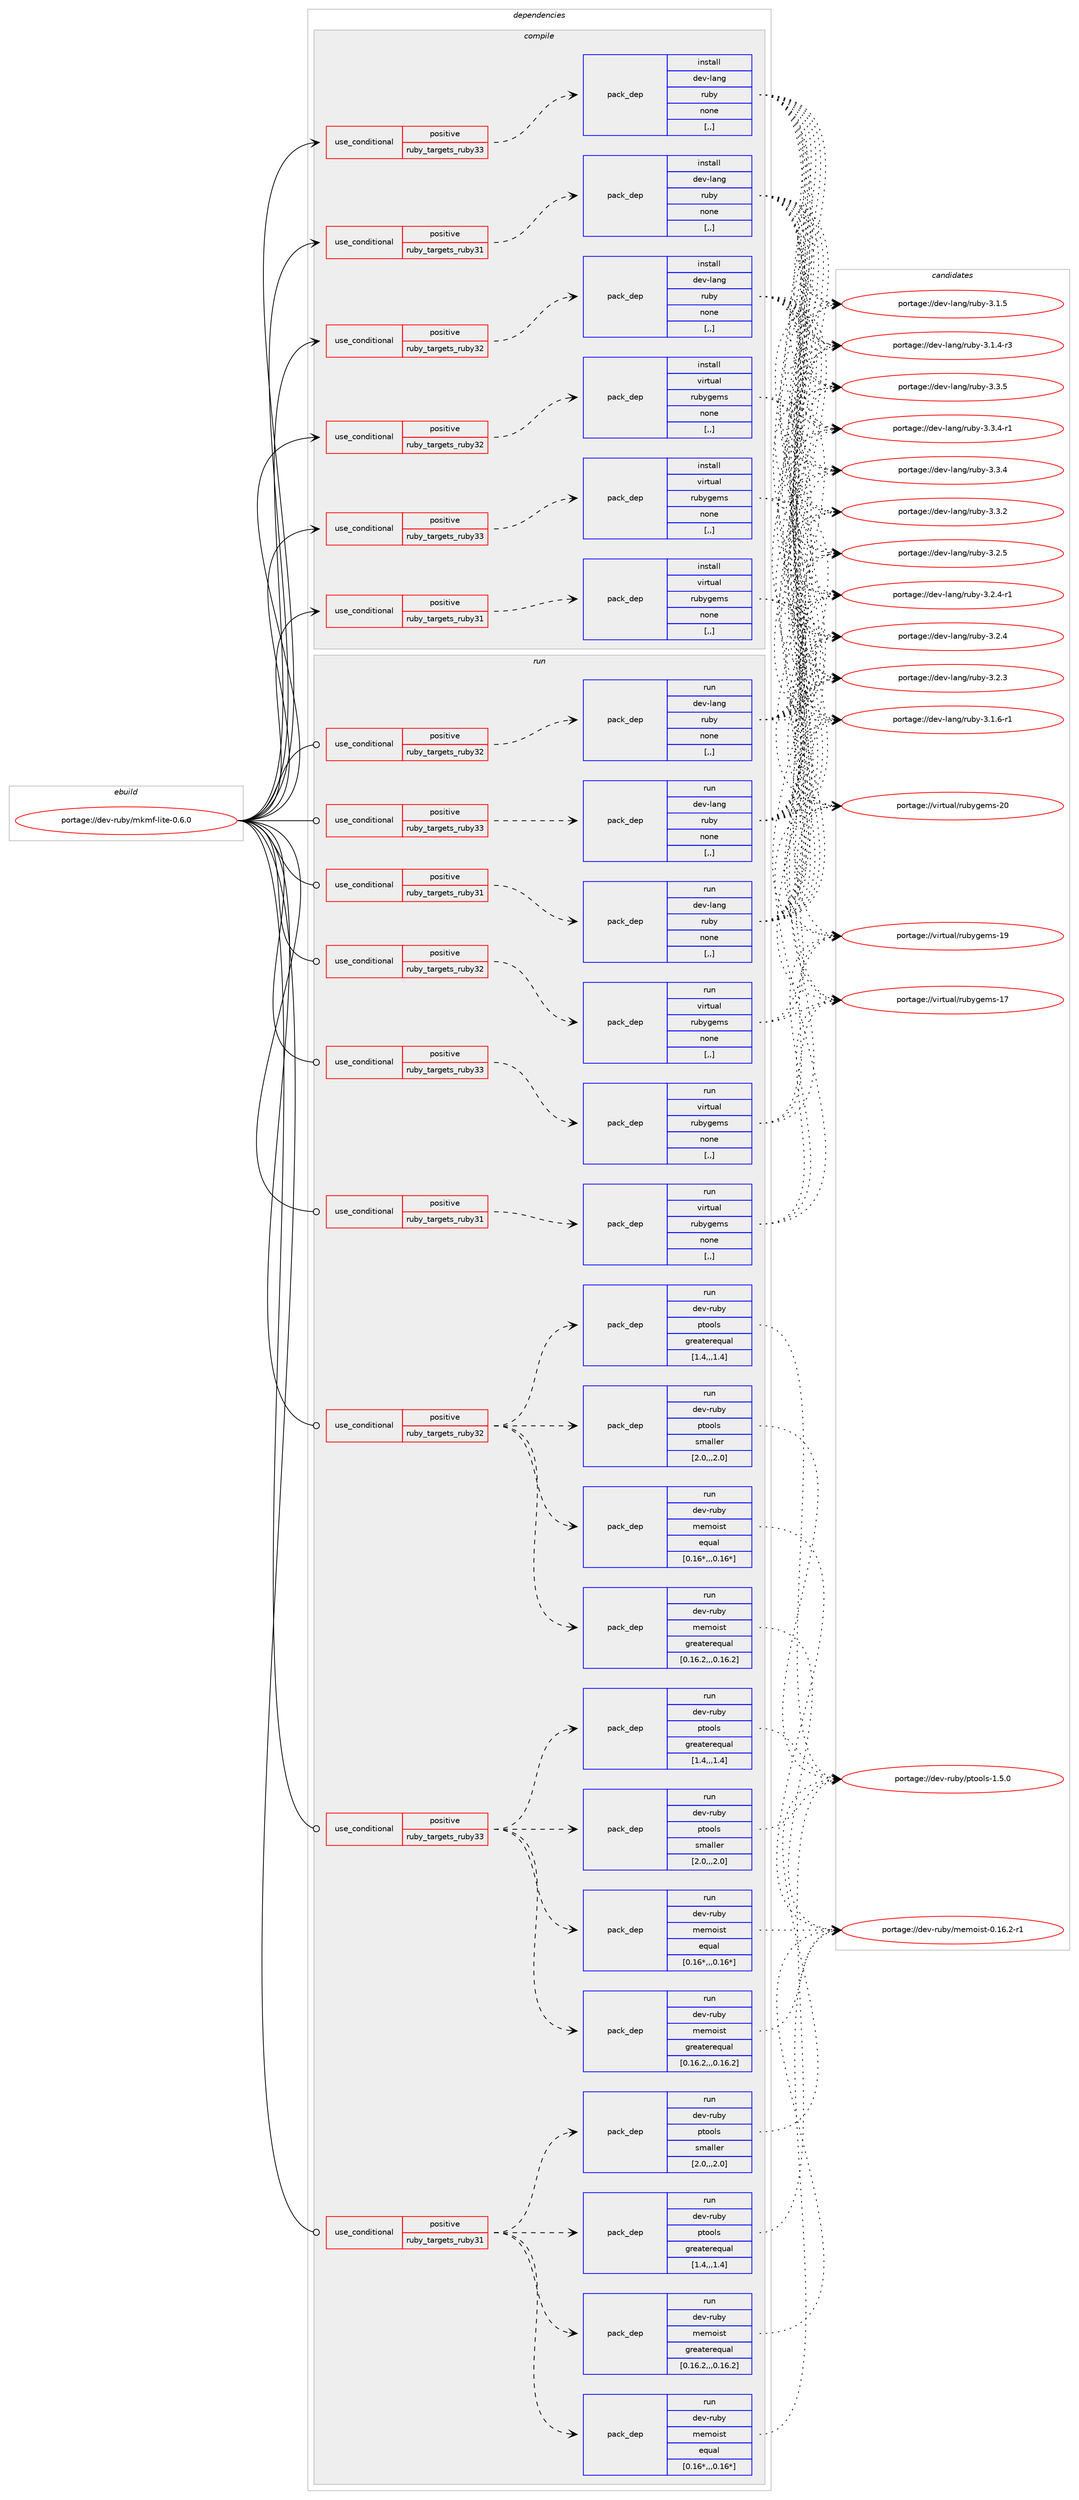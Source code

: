 digraph prolog {

# *************
# Graph options
# *************

newrank=true;
concentrate=true;
compound=true;
graph [rankdir=LR,fontname=Helvetica,fontsize=10,ranksep=1.5];#, ranksep=2.5, nodesep=0.2];
edge  [arrowhead=vee];
node  [fontname=Helvetica,fontsize=10];

# **********
# The ebuild
# **********

subgraph cluster_leftcol {
color=gray;
label=<<i>ebuild</i>>;
id [label="portage://dev-ruby/mkmf-lite-0.6.0", color=red, width=4, href="../dev-ruby/mkmf-lite-0.6.0.svg"];
}

# ****************
# The dependencies
# ****************

subgraph cluster_midcol {
color=gray;
label=<<i>dependencies</i>>;
subgraph cluster_compile {
fillcolor="#eeeeee";
style=filled;
label=<<i>compile</i>>;
subgraph cond182041 {
dependency686997 [label=<<TABLE BORDER="0" CELLBORDER="1" CELLSPACING="0" CELLPADDING="4"><TR><TD ROWSPAN="3" CELLPADDING="10">use_conditional</TD></TR><TR><TD>positive</TD></TR><TR><TD>ruby_targets_ruby31</TD></TR></TABLE>>, shape=none, color=red];
subgraph pack500024 {
dependency686998 [label=<<TABLE BORDER="0" CELLBORDER="1" CELLSPACING="0" CELLPADDING="4" WIDTH="220"><TR><TD ROWSPAN="6" CELLPADDING="30">pack_dep</TD></TR><TR><TD WIDTH="110">install</TD></TR><TR><TD>dev-lang</TD></TR><TR><TD>ruby</TD></TR><TR><TD>none</TD></TR><TR><TD>[,,]</TD></TR></TABLE>>, shape=none, color=blue];
}
dependency686997:e -> dependency686998:w [weight=20,style="dashed",arrowhead="vee"];
}
id:e -> dependency686997:w [weight=20,style="solid",arrowhead="vee"];
subgraph cond182042 {
dependency686999 [label=<<TABLE BORDER="0" CELLBORDER="1" CELLSPACING="0" CELLPADDING="4"><TR><TD ROWSPAN="3" CELLPADDING="10">use_conditional</TD></TR><TR><TD>positive</TD></TR><TR><TD>ruby_targets_ruby31</TD></TR></TABLE>>, shape=none, color=red];
subgraph pack500025 {
dependency687000 [label=<<TABLE BORDER="0" CELLBORDER="1" CELLSPACING="0" CELLPADDING="4" WIDTH="220"><TR><TD ROWSPAN="6" CELLPADDING="30">pack_dep</TD></TR><TR><TD WIDTH="110">install</TD></TR><TR><TD>virtual</TD></TR><TR><TD>rubygems</TD></TR><TR><TD>none</TD></TR><TR><TD>[,,]</TD></TR></TABLE>>, shape=none, color=blue];
}
dependency686999:e -> dependency687000:w [weight=20,style="dashed",arrowhead="vee"];
}
id:e -> dependency686999:w [weight=20,style="solid",arrowhead="vee"];
subgraph cond182043 {
dependency687001 [label=<<TABLE BORDER="0" CELLBORDER="1" CELLSPACING="0" CELLPADDING="4"><TR><TD ROWSPAN="3" CELLPADDING="10">use_conditional</TD></TR><TR><TD>positive</TD></TR><TR><TD>ruby_targets_ruby32</TD></TR></TABLE>>, shape=none, color=red];
subgraph pack500026 {
dependency687002 [label=<<TABLE BORDER="0" CELLBORDER="1" CELLSPACING="0" CELLPADDING="4" WIDTH="220"><TR><TD ROWSPAN="6" CELLPADDING="30">pack_dep</TD></TR><TR><TD WIDTH="110">install</TD></TR><TR><TD>dev-lang</TD></TR><TR><TD>ruby</TD></TR><TR><TD>none</TD></TR><TR><TD>[,,]</TD></TR></TABLE>>, shape=none, color=blue];
}
dependency687001:e -> dependency687002:w [weight=20,style="dashed",arrowhead="vee"];
}
id:e -> dependency687001:w [weight=20,style="solid",arrowhead="vee"];
subgraph cond182044 {
dependency687003 [label=<<TABLE BORDER="0" CELLBORDER="1" CELLSPACING="0" CELLPADDING="4"><TR><TD ROWSPAN="3" CELLPADDING="10">use_conditional</TD></TR><TR><TD>positive</TD></TR><TR><TD>ruby_targets_ruby32</TD></TR></TABLE>>, shape=none, color=red];
subgraph pack500027 {
dependency687004 [label=<<TABLE BORDER="0" CELLBORDER="1" CELLSPACING="0" CELLPADDING="4" WIDTH="220"><TR><TD ROWSPAN="6" CELLPADDING="30">pack_dep</TD></TR><TR><TD WIDTH="110">install</TD></TR><TR><TD>virtual</TD></TR><TR><TD>rubygems</TD></TR><TR><TD>none</TD></TR><TR><TD>[,,]</TD></TR></TABLE>>, shape=none, color=blue];
}
dependency687003:e -> dependency687004:w [weight=20,style="dashed",arrowhead="vee"];
}
id:e -> dependency687003:w [weight=20,style="solid",arrowhead="vee"];
subgraph cond182045 {
dependency687005 [label=<<TABLE BORDER="0" CELLBORDER="1" CELLSPACING="0" CELLPADDING="4"><TR><TD ROWSPAN="3" CELLPADDING="10">use_conditional</TD></TR><TR><TD>positive</TD></TR><TR><TD>ruby_targets_ruby33</TD></TR></TABLE>>, shape=none, color=red];
subgraph pack500028 {
dependency687006 [label=<<TABLE BORDER="0" CELLBORDER="1" CELLSPACING="0" CELLPADDING="4" WIDTH="220"><TR><TD ROWSPAN="6" CELLPADDING="30">pack_dep</TD></TR><TR><TD WIDTH="110">install</TD></TR><TR><TD>dev-lang</TD></TR><TR><TD>ruby</TD></TR><TR><TD>none</TD></TR><TR><TD>[,,]</TD></TR></TABLE>>, shape=none, color=blue];
}
dependency687005:e -> dependency687006:w [weight=20,style="dashed",arrowhead="vee"];
}
id:e -> dependency687005:w [weight=20,style="solid",arrowhead="vee"];
subgraph cond182046 {
dependency687007 [label=<<TABLE BORDER="0" CELLBORDER="1" CELLSPACING="0" CELLPADDING="4"><TR><TD ROWSPAN="3" CELLPADDING="10">use_conditional</TD></TR><TR><TD>positive</TD></TR><TR><TD>ruby_targets_ruby33</TD></TR></TABLE>>, shape=none, color=red];
subgraph pack500029 {
dependency687008 [label=<<TABLE BORDER="0" CELLBORDER="1" CELLSPACING="0" CELLPADDING="4" WIDTH="220"><TR><TD ROWSPAN="6" CELLPADDING="30">pack_dep</TD></TR><TR><TD WIDTH="110">install</TD></TR><TR><TD>virtual</TD></TR><TR><TD>rubygems</TD></TR><TR><TD>none</TD></TR><TR><TD>[,,]</TD></TR></TABLE>>, shape=none, color=blue];
}
dependency687007:e -> dependency687008:w [weight=20,style="dashed",arrowhead="vee"];
}
id:e -> dependency687007:w [weight=20,style="solid",arrowhead="vee"];
}
subgraph cluster_compileandrun {
fillcolor="#eeeeee";
style=filled;
label=<<i>compile and run</i>>;
}
subgraph cluster_run {
fillcolor="#eeeeee";
style=filled;
label=<<i>run</i>>;
subgraph cond182047 {
dependency687009 [label=<<TABLE BORDER="0" CELLBORDER="1" CELLSPACING="0" CELLPADDING="4"><TR><TD ROWSPAN="3" CELLPADDING="10">use_conditional</TD></TR><TR><TD>positive</TD></TR><TR><TD>ruby_targets_ruby31</TD></TR></TABLE>>, shape=none, color=red];
subgraph pack500030 {
dependency687010 [label=<<TABLE BORDER="0" CELLBORDER="1" CELLSPACING="0" CELLPADDING="4" WIDTH="220"><TR><TD ROWSPAN="6" CELLPADDING="30">pack_dep</TD></TR><TR><TD WIDTH="110">run</TD></TR><TR><TD>dev-lang</TD></TR><TR><TD>ruby</TD></TR><TR><TD>none</TD></TR><TR><TD>[,,]</TD></TR></TABLE>>, shape=none, color=blue];
}
dependency687009:e -> dependency687010:w [weight=20,style="dashed",arrowhead="vee"];
}
id:e -> dependency687009:w [weight=20,style="solid",arrowhead="odot"];
subgraph cond182048 {
dependency687011 [label=<<TABLE BORDER="0" CELLBORDER="1" CELLSPACING="0" CELLPADDING="4"><TR><TD ROWSPAN="3" CELLPADDING="10">use_conditional</TD></TR><TR><TD>positive</TD></TR><TR><TD>ruby_targets_ruby31</TD></TR></TABLE>>, shape=none, color=red];
subgraph pack500031 {
dependency687012 [label=<<TABLE BORDER="0" CELLBORDER="1" CELLSPACING="0" CELLPADDING="4" WIDTH="220"><TR><TD ROWSPAN="6" CELLPADDING="30">pack_dep</TD></TR><TR><TD WIDTH="110">run</TD></TR><TR><TD>dev-ruby</TD></TR><TR><TD>memoist</TD></TR><TR><TD>equal</TD></TR><TR><TD>[0.16*,,,0.16*]</TD></TR></TABLE>>, shape=none, color=blue];
}
dependency687011:e -> dependency687012:w [weight=20,style="dashed",arrowhead="vee"];
subgraph pack500032 {
dependency687013 [label=<<TABLE BORDER="0" CELLBORDER="1" CELLSPACING="0" CELLPADDING="4" WIDTH="220"><TR><TD ROWSPAN="6" CELLPADDING="30">pack_dep</TD></TR><TR><TD WIDTH="110">run</TD></TR><TR><TD>dev-ruby</TD></TR><TR><TD>memoist</TD></TR><TR><TD>greaterequal</TD></TR><TR><TD>[0.16.2,,,0.16.2]</TD></TR></TABLE>>, shape=none, color=blue];
}
dependency687011:e -> dependency687013:w [weight=20,style="dashed",arrowhead="vee"];
subgraph pack500033 {
dependency687014 [label=<<TABLE BORDER="0" CELLBORDER="1" CELLSPACING="0" CELLPADDING="4" WIDTH="220"><TR><TD ROWSPAN="6" CELLPADDING="30">pack_dep</TD></TR><TR><TD WIDTH="110">run</TD></TR><TR><TD>dev-ruby</TD></TR><TR><TD>ptools</TD></TR><TR><TD>greaterequal</TD></TR><TR><TD>[1.4,,,1.4]</TD></TR></TABLE>>, shape=none, color=blue];
}
dependency687011:e -> dependency687014:w [weight=20,style="dashed",arrowhead="vee"];
subgraph pack500034 {
dependency687015 [label=<<TABLE BORDER="0" CELLBORDER="1" CELLSPACING="0" CELLPADDING="4" WIDTH="220"><TR><TD ROWSPAN="6" CELLPADDING="30">pack_dep</TD></TR><TR><TD WIDTH="110">run</TD></TR><TR><TD>dev-ruby</TD></TR><TR><TD>ptools</TD></TR><TR><TD>smaller</TD></TR><TR><TD>[2.0,,,2.0]</TD></TR></TABLE>>, shape=none, color=blue];
}
dependency687011:e -> dependency687015:w [weight=20,style="dashed",arrowhead="vee"];
}
id:e -> dependency687011:w [weight=20,style="solid",arrowhead="odot"];
subgraph cond182049 {
dependency687016 [label=<<TABLE BORDER="0" CELLBORDER="1" CELLSPACING="0" CELLPADDING="4"><TR><TD ROWSPAN="3" CELLPADDING="10">use_conditional</TD></TR><TR><TD>positive</TD></TR><TR><TD>ruby_targets_ruby31</TD></TR></TABLE>>, shape=none, color=red];
subgraph pack500035 {
dependency687017 [label=<<TABLE BORDER="0" CELLBORDER="1" CELLSPACING="0" CELLPADDING="4" WIDTH="220"><TR><TD ROWSPAN="6" CELLPADDING="30">pack_dep</TD></TR><TR><TD WIDTH="110">run</TD></TR><TR><TD>virtual</TD></TR><TR><TD>rubygems</TD></TR><TR><TD>none</TD></TR><TR><TD>[,,]</TD></TR></TABLE>>, shape=none, color=blue];
}
dependency687016:e -> dependency687017:w [weight=20,style="dashed",arrowhead="vee"];
}
id:e -> dependency687016:w [weight=20,style="solid",arrowhead="odot"];
subgraph cond182050 {
dependency687018 [label=<<TABLE BORDER="0" CELLBORDER="1" CELLSPACING="0" CELLPADDING="4"><TR><TD ROWSPAN="3" CELLPADDING="10">use_conditional</TD></TR><TR><TD>positive</TD></TR><TR><TD>ruby_targets_ruby32</TD></TR></TABLE>>, shape=none, color=red];
subgraph pack500036 {
dependency687019 [label=<<TABLE BORDER="0" CELLBORDER="1" CELLSPACING="0" CELLPADDING="4" WIDTH="220"><TR><TD ROWSPAN="6" CELLPADDING="30">pack_dep</TD></TR><TR><TD WIDTH="110">run</TD></TR><TR><TD>dev-lang</TD></TR><TR><TD>ruby</TD></TR><TR><TD>none</TD></TR><TR><TD>[,,]</TD></TR></TABLE>>, shape=none, color=blue];
}
dependency687018:e -> dependency687019:w [weight=20,style="dashed",arrowhead="vee"];
}
id:e -> dependency687018:w [weight=20,style="solid",arrowhead="odot"];
subgraph cond182051 {
dependency687020 [label=<<TABLE BORDER="0" CELLBORDER="1" CELLSPACING="0" CELLPADDING="4"><TR><TD ROWSPAN="3" CELLPADDING="10">use_conditional</TD></TR><TR><TD>positive</TD></TR><TR><TD>ruby_targets_ruby32</TD></TR></TABLE>>, shape=none, color=red];
subgraph pack500037 {
dependency687021 [label=<<TABLE BORDER="0" CELLBORDER="1" CELLSPACING="0" CELLPADDING="4" WIDTH="220"><TR><TD ROWSPAN="6" CELLPADDING="30">pack_dep</TD></TR><TR><TD WIDTH="110">run</TD></TR><TR><TD>dev-ruby</TD></TR><TR><TD>memoist</TD></TR><TR><TD>equal</TD></TR><TR><TD>[0.16*,,,0.16*]</TD></TR></TABLE>>, shape=none, color=blue];
}
dependency687020:e -> dependency687021:w [weight=20,style="dashed",arrowhead="vee"];
subgraph pack500038 {
dependency687022 [label=<<TABLE BORDER="0" CELLBORDER="1" CELLSPACING="0" CELLPADDING="4" WIDTH="220"><TR><TD ROWSPAN="6" CELLPADDING="30">pack_dep</TD></TR><TR><TD WIDTH="110">run</TD></TR><TR><TD>dev-ruby</TD></TR><TR><TD>memoist</TD></TR><TR><TD>greaterequal</TD></TR><TR><TD>[0.16.2,,,0.16.2]</TD></TR></TABLE>>, shape=none, color=blue];
}
dependency687020:e -> dependency687022:w [weight=20,style="dashed",arrowhead="vee"];
subgraph pack500039 {
dependency687023 [label=<<TABLE BORDER="0" CELLBORDER="1" CELLSPACING="0" CELLPADDING="4" WIDTH="220"><TR><TD ROWSPAN="6" CELLPADDING="30">pack_dep</TD></TR><TR><TD WIDTH="110">run</TD></TR><TR><TD>dev-ruby</TD></TR><TR><TD>ptools</TD></TR><TR><TD>greaterequal</TD></TR><TR><TD>[1.4,,,1.4]</TD></TR></TABLE>>, shape=none, color=blue];
}
dependency687020:e -> dependency687023:w [weight=20,style="dashed",arrowhead="vee"];
subgraph pack500040 {
dependency687024 [label=<<TABLE BORDER="0" CELLBORDER="1" CELLSPACING="0" CELLPADDING="4" WIDTH="220"><TR><TD ROWSPAN="6" CELLPADDING="30">pack_dep</TD></TR><TR><TD WIDTH="110">run</TD></TR><TR><TD>dev-ruby</TD></TR><TR><TD>ptools</TD></TR><TR><TD>smaller</TD></TR><TR><TD>[2.0,,,2.0]</TD></TR></TABLE>>, shape=none, color=blue];
}
dependency687020:e -> dependency687024:w [weight=20,style="dashed",arrowhead="vee"];
}
id:e -> dependency687020:w [weight=20,style="solid",arrowhead="odot"];
subgraph cond182052 {
dependency687025 [label=<<TABLE BORDER="0" CELLBORDER="1" CELLSPACING="0" CELLPADDING="4"><TR><TD ROWSPAN="3" CELLPADDING="10">use_conditional</TD></TR><TR><TD>positive</TD></TR><TR><TD>ruby_targets_ruby32</TD></TR></TABLE>>, shape=none, color=red];
subgraph pack500041 {
dependency687026 [label=<<TABLE BORDER="0" CELLBORDER="1" CELLSPACING="0" CELLPADDING="4" WIDTH="220"><TR><TD ROWSPAN="6" CELLPADDING="30">pack_dep</TD></TR><TR><TD WIDTH="110">run</TD></TR><TR><TD>virtual</TD></TR><TR><TD>rubygems</TD></TR><TR><TD>none</TD></TR><TR><TD>[,,]</TD></TR></TABLE>>, shape=none, color=blue];
}
dependency687025:e -> dependency687026:w [weight=20,style="dashed",arrowhead="vee"];
}
id:e -> dependency687025:w [weight=20,style="solid",arrowhead="odot"];
subgraph cond182053 {
dependency687027 [label=<<TABLE BORDER="0" CELLBORDER="1" CELLSPACING="0" CELLPADDING="4"><TR><TD ROWSPAN="3" CELLPADDING="10">use_conditional</TD></TR><TR><TD>positive</TD></TR><TR><TD>ruby_targets_ruby33</TD></TR></TABLE>>, shape=none, color=red];
subgraph pack500042 {
dependency687028 [label=<<TABLE BORDER="0" CELLBORDER="1" CELLSPACING="0" CELLPADDING="4" WIDTH="220"><TR><TD ROWSPAN="6" CELLPADDING="30">pack_dep</TD></TR><TR><TD WIDTH="110">run</TD></TR><TR><TD>dev-lang</TD></TR><TR><TD>ruby</TD></TR><TR><TD>none</TD></TR><TR><TD>[,,]</TD></TR></TABLE>>, shape=none, color=blue];
}
dependency687027:e -> dependency687028:w [weight=20,style="dashed",arrowhead="vee"];
}
id:e -> dependency687027:w [weight=20,style="solid",arrowhead="odot"];
subgraph cond182054 {
dependency687029 [label=<<TABLE BORDER="0" CELLBORDER="1" CELLSPACING="0" CELLPADDING="4"><TR><TD ROWSPAN="3" CELLPADDING="10">use_conditional</TD></TR><TR><TD>positive</TD></TR><TR><TD>ruby_targets_ruby33</TD></TR></TABLE>>, shape=none, color=red];
subgraph pack500043 {
dependency687030 [label=<<TABLE BORDER="0" CELLBORDER="1" CELLSPACING="0" CELLPADDING="4" WIDTH="220"><TR><TD ROWSPAN="6" CELLPADDING="30">pack_dep</TD></TR><TR><TD WIDTH="110">run</TD></TR><TR><TD>dev-ruby</TD></TR><TR><TD>memoist</TD></TR><TR><TD>equal</TD></TR><TR><TD>[0.16*,,,0.16*]</TD></TR></TABLE>>, shape=none, color=blue];
}
dependency687029:e -> dependency687030:w [weight=20,style="dashed",arrowhead="vee"];
subgraph pack500044 {
dependency687031 [label=<<TABLE BORDER="0" CELLBORDER="1" CELLSPACING="0" CELLPADDING="4" WIDTH="220"><TR><TD ROWSPAN="6" CELLPADDING="30">pack_dep</TD></TR><TR><TD WIDTH="110">run</TD></TR><TR><TD>dev-ruby</TD></TR><TR><TD>memoist</TD></TR><TR><TD>greaterequal</TD></TR><TR><TD>[0.16.2,,,0.16.2]</TD></TR></TABLE>>, shape=none, color=blue];
}
dependency687029:e -> dependency687031:w [weight=20,style="dashed",arrowhead="vee"];
subgraph pack500045 {
dependency687032 [label=<<TABLE BORDER="0" CELLBORDER="1" CELLSPACING="0" CELLPADDING="4" WIDTH="220"><TR><TD ROWSPAN="6" CELLPADDING="30">pack_dep</TD></TR><TR><TD WIDTH="110">run</TD></TR><TR><TD>dev-ruby</TD></TR><TR><TD>ptools</TD></TR><TR><TD>greaterequal</TD></TR><TR><TD>[1.4,,,1.4]</TD></TR></TABLE>>, shape=none, color=blue];
}
dependency687029:e -> dependency687032:w [weight=20,style="dashed",arrowhead="vee"];
subgraph pack500046 {
dependency687033 [label=<<TABLE BORDER="0" CELLBORDER="1" CELLSPACING="0" CELLPADDING="4" WIDTH="220"><TR><TD ROWSPAN="6" CELLPADDING="30">pack_dep</TD></TR><TR><TD WIDTH="110">run</TD></TR><TR><TD>dev-ruby</TD></TR><TR><TD>ptools</TD></TR><TR><TD>smaller</TD></TR><TR><TD>[2.0,,,2.0]</TD></TR></TABLE>>, shape=none, color=blue];
}
dependency687029:e -> dependency687033:w [weight=20,style="dashed",arrowhead="vee"];
}
id:e -> dependency687029:w [weight=20,style="solid",arrowhead="odot"];
subgraph cond182055 {
dependency687034 [label=<<TABLE BORDER="0" CELLBORDER="1" CELLSPACING="0" CELLPADDING="4"><TR><TD ROWSPAN="3" CELLPADDING="10">use_conditional</TD></TR><TR><TD>positive</TD></TR><TR><TD>ruby_targets_ruby33</TD></TR></TABLE>>, shape=none, color=red];
subgraph pack500047 {
dependency687035 [label=<<TABLE BORDER="0" CELLBORDER="1" CELLSPACING="0" CELLPADDING="4" WIDTH="220"><TR><TD ROWSPAN="6" CELLPADDING="30">pack_dep</TD></TR><TR><TD WIDTH="110">run</TD></TR><TR><TD>virtual</TD></TR><TR><TD>rubygems</TD></TR><TR><TD>none</TD></TR><TR><TD>[,,]</TD></TR></TABLE>>, shape=none, color=blue];
}
dependency687034:e -> dependency687035:w [weight=20,style="dashed",arrowhead="vee"];
}
id:e -> dependency687034:w [weight=20,style="solid",arrowhead="odot"];
}
}

# **************
# The candidates
# **************

subgraph cluster_choices {
rank=same;
color=gray;
label=<<i>candidates</i>>;

subgraph choice500024 {
color=black;
nodesep=1;
choice10010111845108971101034711411798121455146514653 [label="portage://dev-lang/ruby-3.3.5", color=red, width=4,href="../dev-lang/ruby-3.3.5.svg"];
choice100101118451089711010347114117981214551465146524511449 [label="portage://dev-lang/ruby-3.3.4-r1", color=red, width=4,href="../dev-lang/ruby-3.3.4-r1.svg"];
choice10010111845108971101034711411798121455146514652 [label="portage://dev-lang/ruby-3.3.4", color=red, width=4,href="../dev-lang/ruby-3.3.4.svg"];
choice10010111845108971101034711411798121455146514650 [label="portage://dev-lang/ruby-3.3.2", color=red, width=4,href="../dev-lang/ruby-3.3.2.svg"];
choice10010111845108971101034711411798121455146504653 [label="portage://dev-lang/ruby-3.2.5", color=red, width=4,href="../dev-lang/ruby-3.2.5.svg"];
choice100101118451089711010347114117981214551465046524511449 [label="portage://dev-lang/ruby-3.2.4-r1", color=red, width=4,href="../dev-lang/ruby-3.2.4-r1.svg"];
choice10010111845108971101034711411798121455146504652 [label="portage://dev-lang/ruby-3.2.4", color=red, width=4,href="../dev-lang/ruby-3.2.4.svg"];
choice10010111845108971101034711411798121455146504651 [label="portage://dev-lang/ruby-3.2.3", color=red, width=4,href="../dev-lang/ruby-3.2.3.svg"];
choice100101118451089711010347114117981214551464946544511449 [label="portage://dev-lang/ruby-3.1.6-r1", color=red, width=4,href="../dev-lang/ruby-3.1.6-r1.svg"];
choice10010111845108971101034711411798121455146494653 [label="portage://dev-lang/ruby-3.1.5", color=red, width=4,href="../dev-lang/ruby-3.1.5.svg"];
choice100101118451089711010347114117981214551464946524511451 [label="portage://dev-lang/ruby-3.1.4-r3", color=red, width=4,href="../dev-lang/ruby-3.1.4-r3.svg"];
dependency686998:e -> choice10010111845108971101034711411798121455146514653:w [style=dotted,weight="100"];
dependency686998:e -> choice100101118451089711010347114117981214551465146524511449:w [style=dotted,weight="100"];
dependency686998:e -> choice10010111845108971101034711411798121455146514652:w [style=dotted,weight="100"];
dependency686998:e -> choice10010111845108971101034711411798121455146514650:w [style=dotted,weight="100"];
dependency686998:e -> choice10010111845108971101034711411798121455146504653:w [style=dotted,weight="100"];
dependency686998:e -> choice100101118451089711010347114117981214551465046524511449:w [style=dotted,weight="100"];
dependency686998:e -> choice10010111845108971101034711411798121455146504652:w [style=dotted,weight="100"];
dependency686998:e -> choice10010111845108971101034711411798121455146504651:w [style=dotted,weight="100"];
dependency686998:e -> choice100101118451089711010347114117981214551464946544511449:w [style=dotted,weight="100"];
dependency686998:e -> choice10010111845108971101034711411798121455146494653:w [style=dotted,weight="100"];
dependency686998:e -> choice100101118451089711010347114117981214551464946524511451:w [style=dotted,weight="100"];
}
subgraph choice500025 {
color=black;
nodesep=1;
choice118105114116117971084711411798121103101109115455048 [label="portage://virtual/rubygems-20", color=red, width=4,href="../virtual/rubygems-20.svg"];
choice118105114116117971084711411798121103101109115454957 [label="portage://virtual/rubygems-19", color=red, width=4,href="../virtual/rubygems-19.svg"];
choice118105114116117971084711411798121103101109115454955 [label="portage://virtual/rubygems-17", color=red, width=4,href="../virtual/rubygems-17.svg"];
dependency687000:e -> choice118105114116117971084711411798121103101109115455048:w [style=dotted,weight="100"];
dependency687000:e -> choice118105114116117971084711411798121103101109115454957:w [style=dotted,weight="100"];
dependency687000:e -> choice118105114116117971084711411798121103101109115454955:w [style=dotted,weight="100"];
}
subgraph choice500026 {
color=black;
nodesep=1;
choice10010111845108971101034711411798121455146514653 [label="portage://dev-lang/ruby-3.3.5", color=red, width=4,href="../dev-lang/ruby-3.3.5.svg"];
choice100101118451089711010347114117981214551465146524511449 [label="portage://dev-lang/ruby-3.3.4-r1", color=red, width=4,href="../dev-lang/ruby-3.3.4-r1.svg"];
choice10010111845108971101034711411798121455146514652 [label="portage://dev-lang/ruby-3.3.4", color=red, width=4,href="../dev-lang/ruby-3.3.4.svg"];
choice10010111845108971101034711411798121455146514650 [label="portage://dev-lang/ruby-3.3.2", color=red, width=4,href="../dev-lang/ruby-3.3.2.svg"];
choice10010111845108971101034711411798121455146504653 [label="portage://dev-lang/ruby-3.2.5", color=red, width=4,href="../dev-lang/ruby-3.2.5.svg"];
choice100101118451089711010347114117981214551465046524511449 [label="portage://dev-lang/ruby-3.2.4-r1", color=red, width=4,href="../dev-lang/ruby-3.2.4-r1.svg"];
choice10010111845108971101034711411798121455146504652 [label="portage://dev-lang/ruby-3.2.4", color=red, width=4,href="../dev-lang/ruby-3.2.4.svg"];
choice10010111845108971101034711411798121455146504651 [label="portage://dev-lang/ruby-3.2.3", color=red, width=4,href="../dev-lang/ruby-3.2.3.svg"];
choice100101118451089711010347114117981214551464946544511449 [label="portage://dev-lang/ruby-3.1.6-r1", color=red, width=4,href="../dev-lang/ruby-3.1.6-r1.svg"];
choice10010111845108971101034711411798121455146494653 [label="portage://dev-lang/ruby-3.1.5", color=red, width=4,href="../dev-lang/ruby-3.1.5.svg"];
choice100101118451089711010347114117981214551464946524511451 [label="portage://dev-lang/ruby-3.1.4-r3", color=red, width=4,href="../dev-lang/ruby-3.1.4-r3.svg"];
dependency687002:e -> choice10010111845108971101034711411798121455146514653:w [style=dotted,weight="100"];
dependency687002:e -> choice100101118451089711010347114117981214551465146524511449:w [style=dotted,weight="100"];
dependency687002:e -> choice10010111845108971101034711411798121455146514652:w [style=dotted,weight="100"];
dependency687002:e -> choice10010111845108971101034711411798121455146514650:w [style=dotted,weight="100"];
dependency687002:e -> choice10010111845108971101034711411798121455146504653:w [style=dotted,weight="100"];
dependency687002:e -> choice100101118451089711010347114117981214551465046524511449:w [style=dotted,weight="100"];
dependency687002:e -> choice10010111845108971101034711411798121455146504652:w [style=dotted,weight="100"];
dependency687002:e -> choice10010111845108971101034711411798121455146504651:w [style=dotted,weight="100"];
dependency687002:e -> choice100101118451089711010347114117981214551464946544511449:w [style=dotted,weight="100"];
dependency687002:e -> choice10010111845108971101034711411798121455146494653:w [style=dotted,weight="100"];
dependency687002:e -> choice100101118451089711010347114117981214551464946524511451:w [style=dotted,weight="100"];
}
subgraph choice500027 {
color=black;
nodesep=1;
choice118105114116117971084711411798121103101109115455048 [label="portage://virtual/rubygems-20", color=red, width=4,href="../virtual/rubygems-20.svg"];
choice118105114116117971084711411798121103101109115454957 [label="portage://virtual/rubygems-19", color=red, width=4,href="../virtual/rubygems-19.svg"];
choice118105114116117971084711411798121103101109115454955 [label="portage://virtual/rubygems-17", color=red, width=4,href="../virtual/rubygems-17.svg"];
dependency687004:e -> choice118105114116117971084711411798121103101109115455048:w [style=dotted,weight="100"];
dependency687004:e -> choice118105114116117971084711411798121103101109115454957:w [style=dotted,weight="100"];
dependency687004:e -> choice118105114116117971084711411798121103101109115454955:w [style=dotted,weight="100"];
}
subgraph choice500028 {
color=black;
nodesep=1;
choice10010111845108971101034711411798121455146514653 [label="portage://dev-lang/ruby-3.3.5", color=red, width=4,href="../dev-lang/ruby-3.3.5.svg"];
choice100101118451089711010347114117981214551465146524511449 [label="portage://dev-lang/ruby-3.3.4-r1", color=red, width=4,href="../dev-lang/ruby-3.3.4-r1.svg"];
choice10010111845108971101034711411798121455146514652 [label="portage://dev-lang/ruby-3.3.4", color=red, width=4,href="../dev-lang/ruby-3.3.4.svg"];
choice10010111845108971101034711411798121455146514650 [label="portage://dev-lang/ruby-3.3.2", color=red, width=4,href="../dev-lang/ruby-3.3.2.svg"];
choice10010111845108971101034711411798121455146504653 [label="portage://dev-lang/ruby-3.2.5", color=red, width=4,href="../dev-lang/ruby-3.2.5.svg"];
choice100101118451089711010347114117981214551465046524511449 [label="portage://dev-lang/ruby-3.2.4-r1", color=red, width=4,href="../dev-lang/ruby-3.2.4-r1.svg"];
choice10010111845108971101034711411798121455146504652 [label="portage://dev-lang/ruby-3.2.4", color=red, width=4,href="../dev-lang/ruby-3.2.4.svg"];
choice10010111845108971101034711411798121455146504651 [label="portage://dev-lang/ruby-3.2.3", color=red, width=4,href="../dev-lang/ruby-3.2.3.svg"];
choice100101118451089711010347114117981214551464946544511449 [label="portage://dev-lang/ruby-3.1.6-r1", color=red, width=4,href="../dev-lang/ruby-3.1.6-r1.svg"];
choice10010111845108971101034711411798121455146494653 [label="portage://dev-lang/ruby-3.1.5", color=red, width=4,href="../dev-lang/ruby-3.1.5.svg"];
choice100101118451089711010347114117981214551464946524511451 [label="portage://dev-lang/ruby-3.1.4-r3", color=red, width=4,href="../dev-lang/ruby-3.1.4-r3.svg"];
dependency687006:e -> choice10010111845108971101034711411798121455146514653:w [style=dotted,weight="100"];
dependency687006:e -> choice100101118451089711010347114117981214551465146524511449:w [style=dotted,weight="100"];
dependency687006:e -> choice10010111845108971101034711411798121455146514652:w [style=dotted,weight="100"];
dependency687006:e -> choice10010111845108971101034711411798121455146514650:w [style=dotted,weight="100"];
dependency687006:e -> choice10010111845108971101034711411798121455146504653:w [style=dotted,weight="100"];
dependency687006:e -> choice100101118451089711010347114117981214551465046524511449:w [style=dotted,weight="100"];
dependency687006:e -> choice10010111845108971101034711411798121455146504652:w [style=dotted,weight="100"];
dependency687006:e -> choice10010111845108971101034711411798121455146504651:w [style=dotted,weight="100"];
dependency687006:e -> choice100101118451089711010347114117981214551464946544511449:w [style=dotted,weight="100"];
dependency687006:e -> choice10010111845108971101034711411798121455146494653:w [style=dotted,weight="100"];
dependency687006:e -> choice100101118451089711010347114117981214551464946524511451:w [style=dotted,weight="100"];
}
subgraph choice500029 {
color=black;
nodesep=1;
choice118105114116117971084711411798121103101109115455048 [label="portage://virtual/rubygems-20", color=red, width=4,href="../virtual/rubygems-20.svg"];
choice118105114116117971084711411798121103101109115454957 [label="portage://virtual/rubygems-19", color=red, width=4,href="../virtual/rubygems-19.svg"];
choice118105114116117971084711411798121103101109115454955 [label="portage://virtual/rubygems-17", color=red, width=4,href="../virtual/rubygems-17.svg"];
dependency687008:e -> choice118105114116117971084711411798121103101109115455048:w [style=dotted,weight="100"];
dependency687008:e -> choice118105114116117971084711411798121103101109115454957:w [style=dotted,weight="100"];
dependency687008:e -> choice118105114116117971084711411798121103101109115454955:w [style=dotted,weight="100"];
}
subgraph choice500030 {
color=black;
nodesep=1;
choice10010111845108971101034711411798121455146514653 [label="portage://dev-lang/ruby-3.3.5", color=red, width=4,href="../dev-lang/ruby-3.3.5.svg"];
choice100101118451089711010347114117981214551465146524511449 [label="portage://dev-lang/ruby-3.3.4-r1", color=red, width=4,href="../dev-lang/ruby-3.3.4-r1.svg"];
choice10010111845108971101034711411798121455146514652 [label="portage://dev-lang/ruby-3.3.4", color=red, width=4,href="../dev-lang/ruby-3.3.4.svg"];
choice10010111845108971101034711411798121455146514650 [label="portage://dev-lang/ruby-3.3.2", color=red, width=4,href="../dev-lang/ruby-3.3.2.svg"];
choice10010111845108971101034711411798121455146504653 [label="portage://dev-lang/ruby-3.2.5", color=red, width=4,href="../dev-lang/ruby-3.2.5.svg"];
choice100101118451089711010347114117981214551465046524511449 [label="portage://dev-lang/ruby-3.2.4-r1", color=red, width=4,href="../dev-lang/ruby-3.2.4-r1.svg"];
choice10010111845108971101034711411798121455146504652 [label="portage://dev-lang/ruby-3.2.4", color=red, width=4,href="../dev-lang/ruby-3.2.4.svg"];
choice10010111845108971101034711411798121455146504651 [label="portage://dev-lang/ruby-3.2.3", color=red, width=4,href="../dev-lang/ruby-3.2.3.svg"];
choice100101118451089711010347114117981214551464946544511449 [label="portage://dev-lang/ruby-3.1.6-r1", color=red, width=4,href="../dev-lang/ruby-3.1.6-r1.svg"];
choice10010111845108971101034711411798121455146494653 [label="portage://dev-lang/ruby-3.1.5", color=red, width=4,href="../dev-lang/ruby-3.1.5.svg"];
choice100101118451089711010347114117981214551464946524511451 [label="portage://dev-lang/ruby-3.1.4-r3", color=red, width=4,href="../dev-lang/ruby-3.1.4-r3.svg"];
dependency687010:e -> choice10010111845108971101034711411798121455146514653:w [style=dotted,weight="100"];
dependency687010:e -> choice100101118451089711010347114117981214551465146524511449:w [style=dotted,weight="100"];
dependency687010:e -> choice10010111845108971101034711411798121455146514652:w [style=dotted,weight="100"];
dependency687010:e -> choice10010111845108971101034711411798121455146514650:w [style=dotted,weight="100"];
dependency687010:e -> choice10010111845108971101034711411798121455146504653:w [style=dotted,weight="100"];
dependency687010:e -> choice100101118451089711010347114117981214551465046524511449:w [style=dotted,weight="100"];
dependency687010:e -> choice10010111845108971101034711411798121455146504652:w [style=dotted,weight="100"];
dependency687010:e -> choice10010111845108971101034711411798121455146504651:w [style=dotted,weight="100"];
dependency687010:e -> choice100101118451089711010347114117981214551464946544511449:w [style=dotted,weight="100"];
dependency687010:e -> choice10010111845108971101034711411798121455146494653:w [style=dotted,weight="100"];
dependency687010:e -> choice100101118451089711010347114117981214551464946524511451:w [style=dotted,weight="100"];
}
subgraph choice500031 {
color=black;
nodesep=1;
choice100101118451141179812147109101109111105115116454846495446504511449 [label="portage://dev-ruby/memoist-0.16.2-r1", color=red, width=4,href="../dev-ruby/memoist-0.16.2-r1.svg"];
dependency687012:e -> choice100101118451141179812147109101109111105115116454846495446504511449:w [style=dotted,weight="100"];
}
subgraph choice500032 {
color=black;
nodesep=1;
choice100101118451141179812147109101109111105115116454846495446504511449 [label="portage://dev-ruby/memoist-0.16.2-r1", color=red, width=4,href="../dev-ruby/memoist-0.16.2-r1.svg"];
dependency687013:e -> choice100101118451141179812147109101109111105115116454846495446504511449:w [style=dotted,weight="100"];
}
subgraph choice500033 {
color=black;
nodesep=1;
choice100101118451141179812147112116111111108115454946534648 [label="portage://dev-ruby/ptools-1.5.0", color=red, width=4,href="../dev-ruby/ptools-1.5.0.svg"];
dependency687014:e -> choice100101118451141179812147112116111111108115454946534648:w [style=dotted,weight="100"];
}
subgraph choice500034 {
color=black;
nodesep=1;
choice100101118451141179812147112116111111108115454946534648 [label="portage://dev-ruby/ptools-1.5.0", color=red, width=4,href="../dev-ruby/ptools-1.5.0.svg"];
dependency687015:e -> choice100101118451141179812147112116111111108115454946534648:w [style=dotted,weight="100"];
}
subgraph choice500035 {
color=black;
nodesep=1;
choice118105114116117971084711411798121103101109115455048 [label="portage://virtual/rubygems-20", color=red, width=4,href="../virtual/rubygems-20.svg"];
choice118105114116117971084711411798121103101109115454957 [label="portage://virtual/rubygems-19", color=red, width=4,href="../virtual/rubygems-19.svg"];
choice118105114116117971084711411798121103101109115454955 [label="portage://virtual/rubygems-17", color=red, width=4,href="../virtual/rubygems-17.svg"];
dependency687017:e -> choice118105114116117971084711411798121103101109115455048:w [style=dotted,weight="100"];
dependency687017:e -> choice118105114116117971084711411798121103101109115454957:w [style=dotted,weight="100"];
dependency687017:e -> choice118105114116117971084711411798121103101109115454955:w [style=dotted,weight="100"];
}
subgraph choice500036 {
color=black;
nodesep=1;
choice10010111845108971101034711411798121455146514653 [label="portage://dev-lang/ruby-3.3.5", color=red, width=4,href="../dev-lang/ruby-3.3.5.svg"];
choice100101118451089711010347114117981214551465146524511449 [label="portage://dev-lang/ruby-3.3.4-r1", color=red, width=4,href="../dev-lang/ruby-3.3.4-r1.svg"];
choice10010111845108971101034711411798121455146514652 [label="portage://dev-lang/ruby-3.3.4", color=red, width=4,href="../dev-lang/ruby-3.3.4.svg"];
choice10010111845108971101034711411798121455146514650 [label="portage://dev-lang/ruby-3.3.2", color=red, width=4,href="../dev-lang/ruby-3.3.2.svg"];
choice10010111845108971101034711411798121455146504653 [label="portage://dev-lang/ruby-3.2.5", color=red, width=4,href="../dev-lang/ruby-3.2.5.svg"];
choice100101118451089711010347114117981214551465046524511449 [label="portage://dev-lang/ruby-3.2.4-r1", color=red, width=4,href="../dev-lang/ruby-3.2.4-r1.svg"];
choice10010111845108971101034711411798121455146504652 [label="portage://dev-lang/ruby-3.2.4", color=red, width=4,href="../dev-lang/ruby-3.2.4.svg"];
choice10010111845108971101034711411798121455146504651 [label="portage://dev-lang/ruby-3.2.3", color=red, width=4,href="../dev-lang/ruby-3.2.3.svg"];
choice100101118451089711010347114117981214551464946544511449 [label="portage://dev-lang/ruby-3.1.6-r1", color=red, width=4,href="../dev-lang/ruby-3.1.6-r1.svg"];
choice10010111845108971101034711411798121455146494653 [label="portage://dev-lang/ruby-3.1.5", color=red, width=4,href="../dev-lang/ruby-3.1.5.svg"];
choice100101118451089711010347114117981214551464946524511451 [label="portage://dev-lang/ruby-3.1.4-r3", color=red, width=4,href="../dev-lang/ruby-3.1.4-r3.svg"];
dependency687019:e -> choice10010111845108971101034711411798121455146514653:w [style=dotted,weight="100"];
dependency687019:e -> choice100101118451089711010347114117981214551465146524511449:w [style=dotted,weight="100"];
dependency687019:e -> choice10010111845108971101034711411798121455146514652:w [style=dotted,weight="100"];
dependency687019:e -> choice10010111845108971101034711411798121455146514650:w [style=dotted,weight="100"];
dependency687019:e -> choice10010111845108971101034711411798121455146504653:w [style=dotted,weight="100"];
dependency687019:e -> choice100101118451089711010347114117981214551465046524511449:w [style=dotted,weight="100"];
dependency687019:e -> choice10010111845108971101034711411798121455146504652:w [style=dotted,weight="100"];
dependency687019:e -> choice10010111845108971101034711411798121455146504651:w [style=dotted,weight="100"];
dependency687019:e -> choice100101118451089711010347114117981214551464946544511449:w [style=dotted,weight="100"];
dependency687019:e -> choice10010111845108971101034711411798121455146494653:w [style=dotted,weight="100"];
dependency687019:e -> choice100101118451089711010347114117981214551464946524511451:w [style=dotted,weight="100"];
}
subgraph choice500037 {
color=black;
nodesep=1;
choice100101118451141179812147109101109111105115116454846495446504511449 [label="portage://dev-ruby/memoist-0.16.2-r1", color=red, width=4,href="../dev-ruby/memoist-0.16.2-r1.svg"];
dependency687021:e -> choice100101118451141179812147109101109111105115116454846495446504511449:w [style=dotted,weight="100"];
}
subgraph choice500038 {
color=black;
nodesep=1;
choice100101118451141179812147109101109111105115116454846495446504511449 [label="portage://dev-ruby/memoist-0.16.2-r1", color=red, width=4,href="../dev-ruby/memoist-0.16.2-r1.svg"];
dependency687022:e -> choice100101118451141179812147109101109111105115116454846495446504511449:w [style=dotted,weight="100"];
}
subgraph choice500039 {
color=black;
nodesep=1;
choice100101118451141179812147112116111111108115454946534648 [label="portage://dev-ruby/ptools-1.5.0", color=red, width=4,href="../dev-ruby/ptools-1.5.0.svg"];
dependency687023:e -> choice100101118451141179812147112116111111108115454946534648:w [style=dotted,weight="100"];
}
subgraph choice500040 {
color=black;
nodesep=1;
choice100101118451141179812147112116111111108115454946534648 [label="portage://dev-ruby/ptools-1.5.0", color=red, width=4,href="../dev-ruby/ptools-1.5.0.svg"];
dependency687024:e -> choice100101118451141179812147112116111111108115454946534648:w [style=dotted,weight="100"];
}
subgraph choice500041 {
color=black;
nodesep=1;
choice118105114116117971084711411798121103101109115455048 [label="portage://virtual/rubygems-20", color=red, width=4,href="../virtual/rubygems-20.svg"];
choice118105114116117971084711411798121103101109115454957 [label="portage://virtual/rubygems-19", color=red, width=4,href="../virtual/rubygems-19.svg"];
choice118105114116117971084711411798121103101109115454955 [label="portage://virtual/rubygems-17", color=red, width=4,href="../virtual/rubygems-17.svg"];
dependency687026:e -> choice118105114116117971084711411798121103101109115455048:w [style=dotted,weight="100"];
dependency687026:e -> choice118105114116117971084711411798121103101109115454957:w [style=dotted,weight="100"];
dependency687026:e -> choice118105114116117971084711411798121103101109115454955:w [style=dotted,weight="100"];
}
subgraph choice500042 {
color=black;
nodesep=1;
choice10010111845108971101034711411798121455146514653 [label="portage://dev-lang/ruby-3.3.5", color=red, width=4,href="../dev-lang/ruby-3.3.5.svg"];
choice100101118451089711010347114117981214551465146524511449 [label="portage://dev-lang/ruby-3.3.4-r1", color=red, width=4,href="../dev-lang/ruby-3.3.4-r1.svg"];
choice10010111845108971101034711411798121455146514652 [label="portage://dev-lang/ruby-3.3.4", color=red, width=4,href="../dev-lang/ruby-3.3.4.svg"];
choice10010111845108971101034711411798121455146514650 [label="portage://dev-lang/ruby-3.3.2", color=red, width=4,href="../dev-lang/ruby-3.3.2.svg"];
choice10010111845108971101034711411798121455146504653 [label="portage://dev-lang/ruby-3.2.5", color=red, width=4,href="../dev-lang/ruby-3.2.5.svg"];
choice100101118451089711010347114117981214551465046524511449 [label="portage://dev-lang/ruby-3.2.4-r1", color=red, width=4,href="../dev-lang/ruby-3.2.4-r1.svg"];
choice10010111845108971101034711411798121455146504652 [label="portage://dev-lang/ruby-3.2.4", color=red, width=4,href="../dev-lang/ruby-3.2.4.svg"];
choice10010111845108971101034711411798121455146504651 [label="portage://dev-lang/ruby-3.2.3", color=red, width=4,href="../dev-lang/ruby-3.2.3.svg"];
choice100101118451089711010347114117981214551464946544511449 [label="portage://dev-lang/ruby-3.1.6-r1", color=red, width=4,href="../dev-lang/ruby-3.1.6-r1.svg"];
choice10010111845108971101034711411798121455146494653 [label="portage://dev-lang/ruby-3.1.5", color=red, width=4,href="../dev-lang/ruby-3.1.5.svg"];
choice100101118451089711010347114117981214551464946524511451 [label="portage://dev-lang/ruby-3.1.4-r3", color=red, width=4,href="../dev-lang/ruby-3.1.4-r3.svg"];
dependency687028:e -> choice10010111845108971101034711411798121455146514653:w [style=dotted,weight="100"];
dependency687028:e -> choice100101118451089711010347114117981214551465146524511449:w [style=dotted,weight="100"];
dependency687028:e -> choice10010111845108971101034711411798121455146514652:w [style=dotted,weight="100"];
dependency687028:e -> choice10010111845108971101034711411798121455146514650:w [style=dotted,weight="100"];
dependency687028:e -> choice10010111845108971101034711411798121455146504653:w [style=dotted,weight="100"];
dependency687028:e -> choice100101118451089711010347114117981214551465046524511449:w [style=dotted,weight="100"];
dependency687028:e -> choice10010111845108971101034711411798121455146504652:w [style=dotted,weight="100"];
dependency687028:e -> choice10010111845108971101034711411798121455146504651:w [style=dotted,weight="100"];
dependency687028:e -> choice100101118451089711010347114117981214551464946544511449:w [style=dotted,weight="100"];
dependency687028:e -> choice10010111845108971101034711411798121455146494653:w [style=dotted,weight="100"];
dependency687028:e -> choice100101118451089711010347114117981214551464946524511451:w [style=dotted,weight="100"];
}
subgraph choice500043 {
color=black;
nodesep=1;
choice100101118451141179812147109101109111105115116454846495446504511449 [label="portage://dev-ruby/memoist-0.16.2-r1", color=red, width=4,href="../dev-ruby/memoist-0.16.2-r1.svg"];
dependency687030:e -> choice100101118451141179812147109101109111105115116454846495446504511449:w [style=dotted,weight="100"];
}
subgraph choice500044 {
color=black;
nodesep=1;
choice100101118451141179812147109101109111105115116454846495446504511449 [label="portage://dev-ruby/memoist-0.16.2-r1", color=red, width=4,href="../dev-ruby/memoist-0.16.2-r1.svg"];
dependency687031:e -> choice100101118451141179812147109101109111105115116454846495446504511449:w [style=dotted,weight="100"];
}
subgraph choice500045 {
color=black;
nodesep=1;
choice100101118451141179812147112116111111108115454946534648 [label="portage://dev-ruby/ptools-1.5.0", color=red, width=4,href="../dev-ruby/ptools-1.5.0.svg"];
dependency687032:e -> choice100101118451141179812147112116111111108115454946534648:w [style=dotted,weight="100"];
}
subgraph choice500046 {
color=black;
nodesep=1;
choice100101118451141179812147112116111111108115454946534648 [label="portage://dev-ruby/ptools-1.5.0", color=red, width=4,href="../dev-ruby/ptools-1.5.0.svg"];
dependency687033:e -> choice100101118451141179812147112116111111108115454946534648:w [style=dotted,weight="100"];
}
subgraph choice500047 {
color=black;
nodesep=1;
choice118105114116117971084711411798121103101109115455048 [label="portage://virtual/rubygems-20", color=red, width=4,href="../virtual/rubygems-20.svg"];
choice118105114116117971084711411798121103101109115454957 [label="portage://virtual/rubygems-19", color=red, width=4,href="../virtual/rubygems-19.svg"];
choice118105114116117971084711411798121103101109115454955 [label="portage://virtual/rubygems-17", color=red, width=4,href="../virtual/rubygems-17.svg"];
dependency687035:e -> choice118105114116117971084711411798121103101109115455048:w [style=dotted,weight="100"];
dependency687035:e -> choice118105114116117971084711411798121103101109115454957:w [style=dotted,weight="100"];
dependency687035:e -> choice118105114116117971084711411798121103101109115454955:w [style=dotted,weight="100"];
}
}

}
